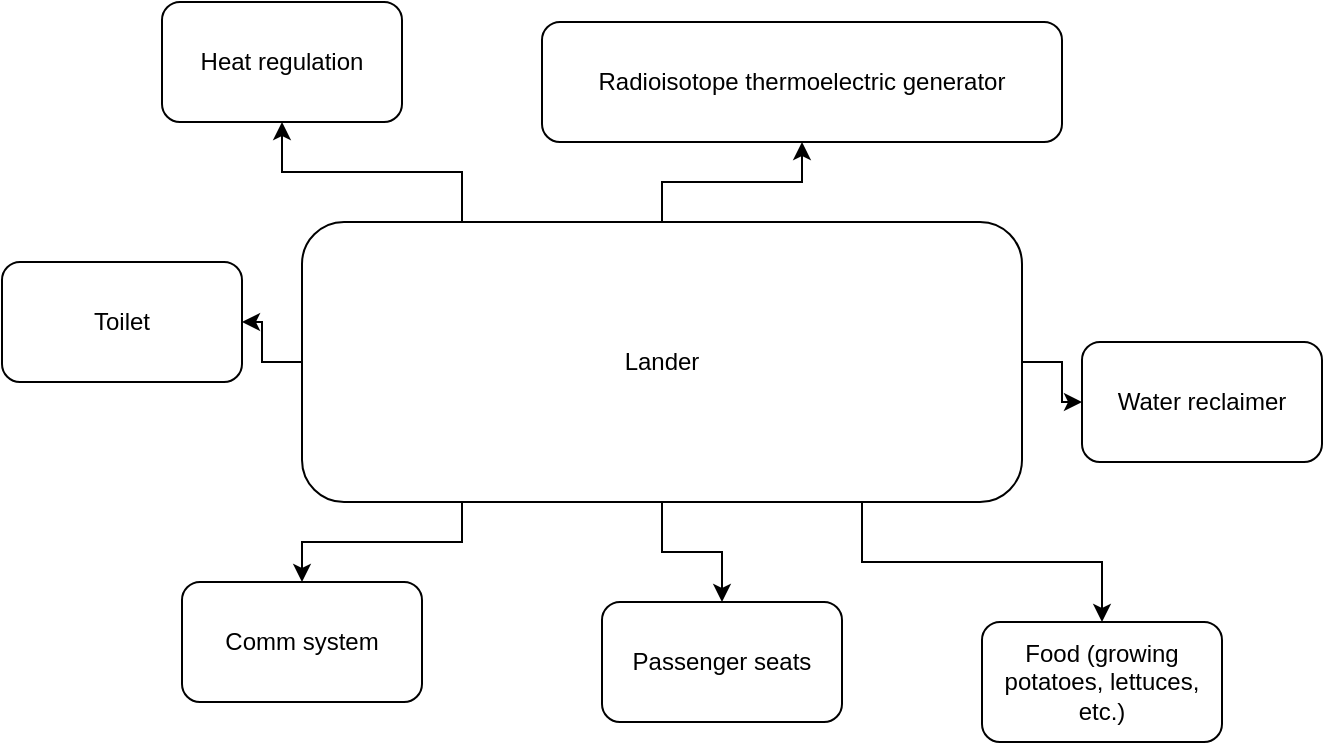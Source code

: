 <mxfile version="21.6.8" type="github">
  <diagram name="Page-1" id="_Ul8I6sfY-4WNgqRWe-r">
    <mxGraphModel dx="880" dy="442" grid="1" gridSize="10" guides="1" tooltips="1" connect="1" arrows="1" fold="1" page="1" pageScale="1" pageWidth="850" pageHeight="1100" math="0" shadow="0">
      <root>
        <mxCell id="0" />
        <mxCell id="1" parent="0" />
        <mxCell id="FTzpLbrf7f_VMWXnVFsw-7" style="edgeStyle=orthogonalEdgeStyle;rounded=0;orthogonalLoop=1;jettySize=auto;html=1;exitX=1;exitY=0.5;exitDx=0;exitDy=0;" edge="1" parent="1" source="FTzpLbrf7f_VMWXnVFsw-1" target="FTzpLbrf7f_VMWXnVFsw-8">
          <mxGeometry relative="1" as="geometry">
            <mxPoint x="720" y="290" as="targetPoint" />
          </mxGeometry>
        </mxCell>
        <mxCell id="FTzpLbrf7f_VMWXnVFsw-9" style="edgeStyle=orthogonalEdgeStyle;rounded=0;orthogonalLoop=1;jettySize=auto;html=1;exitX=0;exitY=0.5;exitDx=0;exitDy=0;" edge="1" parent="1" source="FTzpLbrf7f_VMWXnVFsw-1" target="FTzpLbrf7f_VMWXnVFsw-10">
          <mxGeometry relative="1" as="geometry">
            <mxPoint x="180" y="250" as="targetPoint" />
          </mxGeometry>
        </mxCell>
        <mxCell id="FTzpLbrf7f_VMWXnVFsw-1" value="" style="rounded=1;whiteSpace=wrap;html=1;" vertex="1" parent="1">
          <mxGeometry x="270" y="200" width="360" height="140" as="geometry" />
        </mxCell>
        <mxCell id="FTzpLbrf7f_VMWXnVFsw-5" style="edgeStyle=orthogonalEdgeStyle;rounded=0;orthogonalLoop=1;jettySize=auto;html=1;exitX=0.5;exitY=0;exitDx=0;exitDy=0;" edge="1" parent="1" source="FTzpLbrf7f_VMWXnVFsw-2" target="FTzpLbrf7f_VMWXnVFsw-6">
          <mxGeometry relative="1" as="geometry">
            <mxPoint x="450" y="130" as="targetPoint" />
          </mxGeometry>
        </mxCell>
        <mxCell id="FTzpLbrf7f_VMWXnVFsw-11" style="edgeStyle=orthogonalEdgeStyle;rounded=0;orthogonalLoop=1;jettySize=auto;html=1;exitX=0.5;exitY=1;exitDx=0;exitDy=0;" edge="1" parent="1" source="FTzpLbrf7f_VMWXnVFsw-2" target="FTzpLbrf7f_VMWXnVFsw-12">
          <mxGeometry relative="1" as="geometry">
            <mxPoint x="480" y="420" as="targetPoint" />
          </mxGeometry>
        </mxCell>
        <mxCell id="FTzpLbrf7f_VMWXnVFsw-13" style="edgeStyle=orthogonalEdgeStyle;rounded=0;orthogonalLoop=1;jettySize=auto;html=1;exitX=0;exitY=1;exitDx=0;exitDy=0;" edge="1" parent="1" source="FTzpLbrf7f_VMWXnVFsw-2" target="FTzpLbrf7f_VMWXnVFsw-14">
          <mxGeometry relative="1" as="geometry">
            <mxPoint x="270" y="410" as="targetPoint" />
          </mxGeometry>
        </mxCell>
        <mxCell id="FTzpLbrf7f_VMWXnVFsw-15" style="edgeStyle=orthogonalEdgeStyle;rounded=0;orthogonalLoop=1;jettySize=auto;html=1;exitX=0;exitY=0;exitDx=0;exitDy=0;entryX=0.5;entryY=1;entryDx=0;entryDy=0;" edge="1" parent="1" source="FTzpLbrf7f_VMWXnVFsw-2" target="FTzpLbrf7f_VMWXnVFsw-17">
          <mxGeometry relative="1" as="geometry">
            <mxPoint x="280" y="180" as="targetPoint" />
          </mxGeometry>
        </mxCell>
        <mxCell id="FTzpLbrf7f_VMWXnVFsw-18" style="edgeStyle=orthogonalEdgeStyle;rounded=0;orthogonalLoop=1;jettySize=auto;html=1;exitX=1;exitY=1;exitDx=0;exitDy=0;" edge="1" parent="1" source="FTzpLbrf7f_VMWXnVFsw-2" target="FTzpLbrf7f_VMWXnVFsw-19">
          <mxGeometry relative="1" as="geometry">
            <mxPoint x="650" y="380" as="targetPoint" />
          </mxGeometry>
        </mxCell>
        <mxCell id="FTzpLbrf7f_VMWXnVFsw-2" value="Lander" style="text;html=1;strokeColor=none;fillColor=none;align=center;verticalAlign=middle;whiteSpace=wrap;rounded=0;" vertex="1" parent="1">
          <mxGeometry x="350" y="200" width="200" height="140" as="geometry" />
        </mxCell>
        <mxCell id="FTzpLbrf7f_VMWXnVFsw-6" value="Radioisotope thermoelectric generator" style="rounded=1;whiteSpace=wrap;html=1;" vertex="1" parent="1">
          <mxGeometry x="390" y="100" width="260" height="60" as="geometry" />
        </mxCell>
        <mxCell id="FTzpLbrf7f_VMWXnVFsw-8" value="Water reclaimer" style="rounded=1;whiteSpace=wrap;html=1;" vertex="1" parent="1">
          <mxGeometry x="660" y="260" width="120" height="60" as="geometry" />
        </mxCell>
        <mxCell id="FTzpLbrf7f_VMWXnVFsw-10" value="Toilet" style="rounded=1;whiteSpace=wrap;html=1;" vertex="1" parent="1">
          <mxGeometry x="120" y="220" width="120" height="60" as="geometry" />
        </mxCell>
        <mxCell id="FTzpLbrf7f_VMWXnVFsw-12" value="Passenger seats" style="rounded=1;whiteSpace=wrap;html=1;" vertex="1" parent="1">
          <mxGeometry x="420" y="390" width="120" height="60" as="geometry" />
        </mxCell>
        <mxCell id="FTzpLbrf7f_VMWXnVFsw-14" value="Comm system" style="rounded=1;whiteSpace=wrap;html=1;" vertex="1" parent="1">
          <mxGeometry x="210" y="380" width="120" height="60" as="geometry" />
        </mxCell>
        <mxCell id="FTzpLbrf7f_VMWXnVFsw-17" value="Heat regulation" style="rounded=1;whiteSpace=wrap;html=1;" vertex="1" parent="1">
          <mxGeometry x="200" y="90" width="120" height="60" as="geometry" />
        </mxCell>
        <mxCell id="FTzpLbrf7f_VMWXnVFsw-19" value="Food (growing potatoes, lettuces, etc.)" style="rounded=1;whiteSpace=wrap;html=1;" vertex="1" parent="1">
          <mxGeometry x="610" y="400" width="120" height="60" as="geometry" />
        </mxCell>
      </root>
    </mxGraphModel>
  </diagram>
</mxfile>

